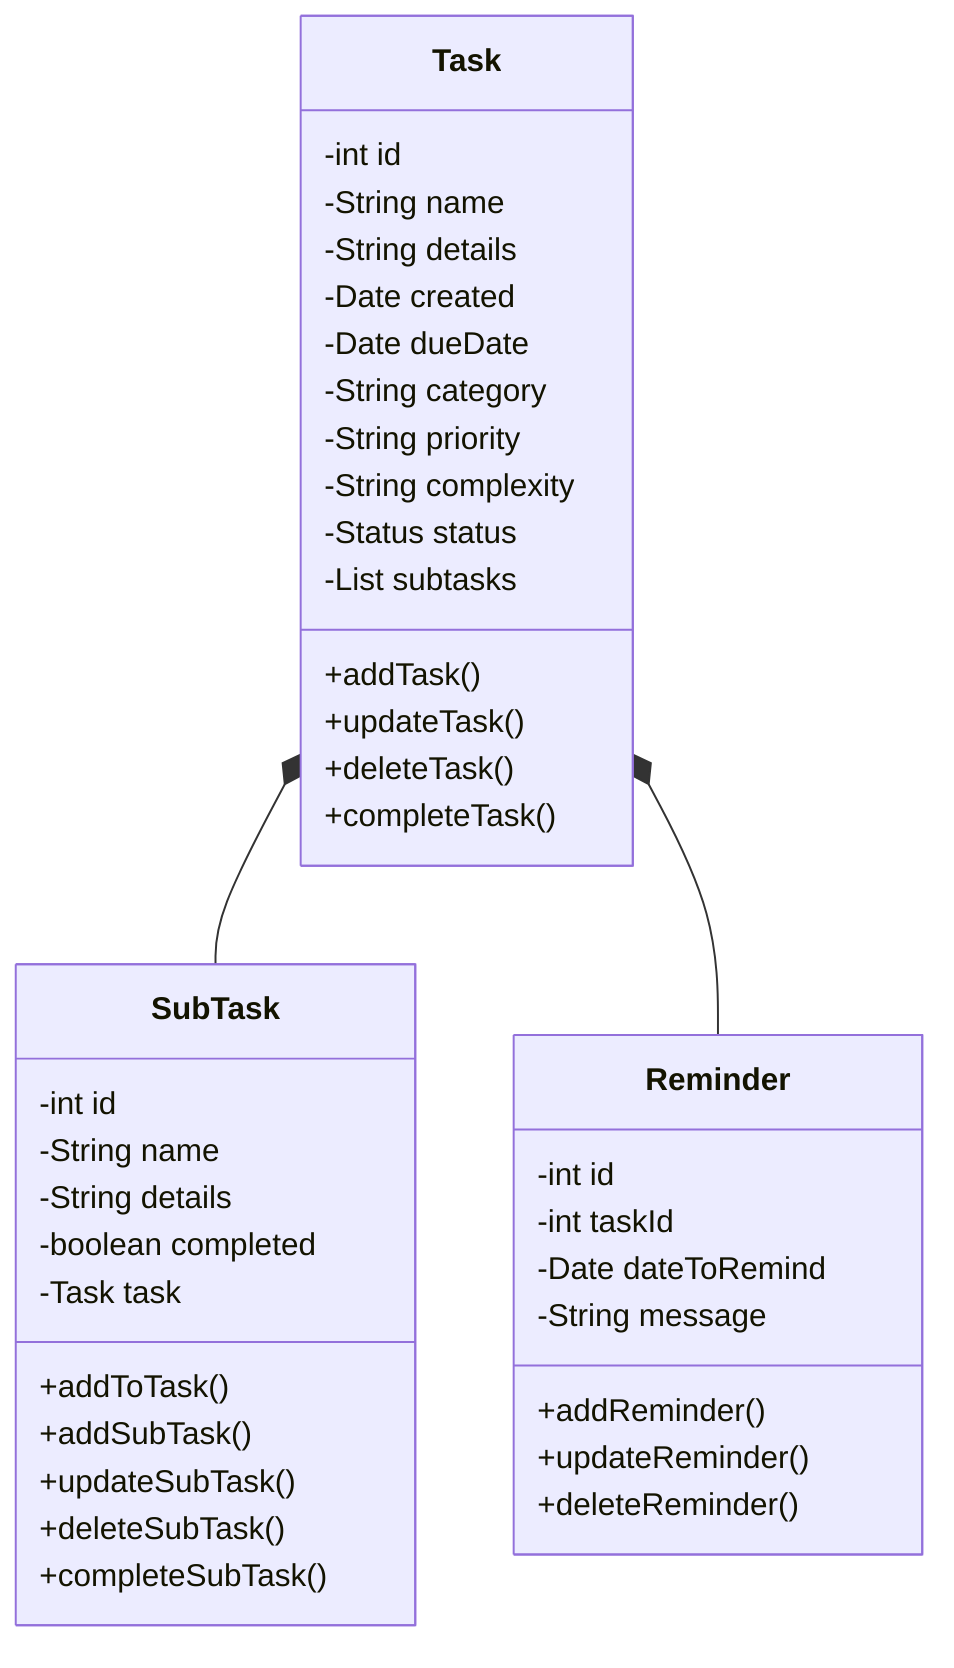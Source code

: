 classDiagram
    class Task {
        -int id
        -String name
        -String details
        -Date created
        -Date dueDate
        -String category
        -String priority
        -String complexity
        -Status status
        -List subtasks
        +addTask()
        +updateTask()
        +deleteTask()
        +completeTask()
    }

    class SubTask {
        -int id
        -String name
        -String details
        -boolean completed
        -Task task
        +addToTask()
        +addSubTask()
        +updateSubTask()
        +deleteSubTask()
        +completeSubTask()
    }

    class Reminder {
        -int id
        -int taskId
        -Date dateToRemind
        -String message
        +addReminder()
        +updateReminder()
        +deleteReminder()
    }

    Task *-- SubTask
    Task *-- Reminder